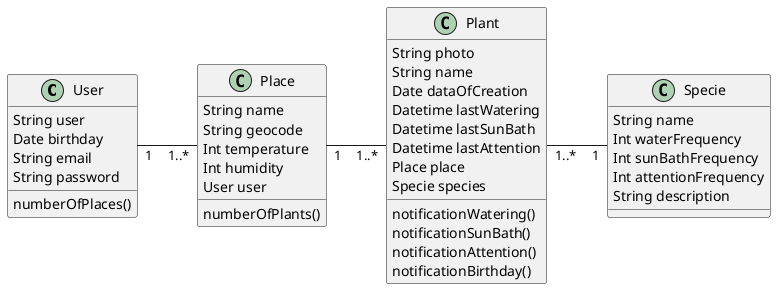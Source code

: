 @startuml class-diagram
left to right direction

class User{
    String user
    Date birthday
    String email
    String password
    numberOfPlaces()
}

class Place{
    String name
    String geocode
    Int temperature
    Int humidity
    User user
    numberOfPlants()
}

class Specie{
    String name
    Int waterFrequency
    Int sunBathFrequency
    Int attentionFrequency
    String description
}

class Plant{
    String photo
    String name
    Date dataOfCreation
    Datetime lastWatering
    Datetime lastSunBath
    Datetime lastAttention
    Place place
    Specie species
    notificationWatering()
    notificationSunBath()
    notificationAttention()
    notificationBirthday()
}

User "1" -- "1..*" Place
Place "1" -- "1..*" Plant
Plant "1..*" -- "1" Specie